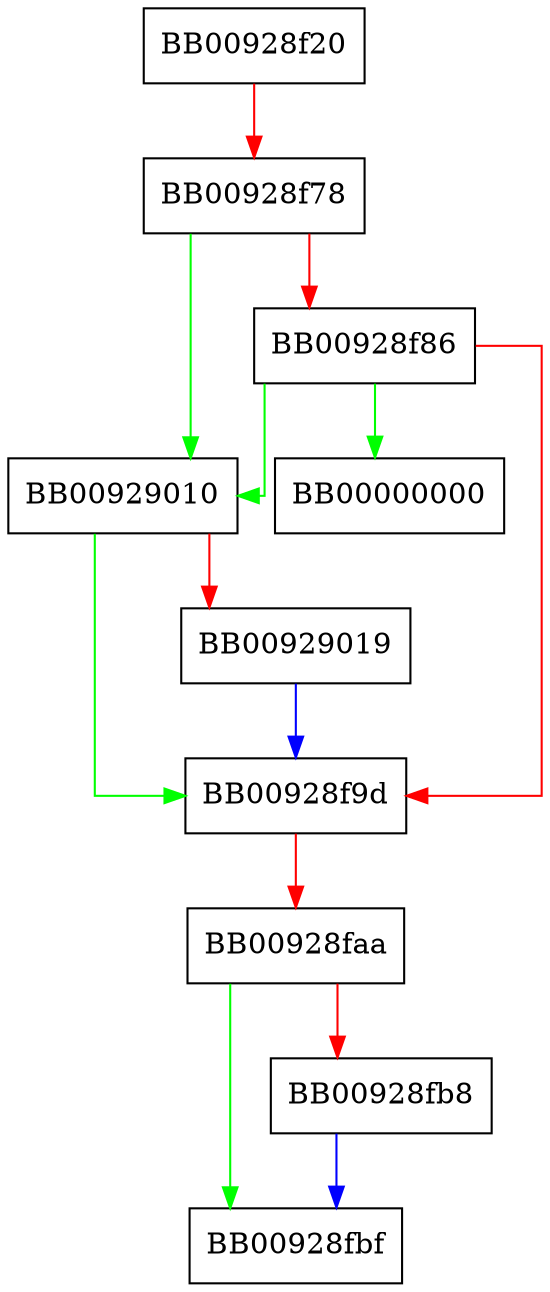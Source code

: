 digraph uw_init_context_1 {
  node [shape="box"];
  graph [splines=ortho];
  BB00928f20 -> BB00928f78 [color="red"];
  BB00928f78 -> BB00929010 [color="green"];
  BB00928f78 -> BB00928f86 [color="red"];
  BB00928f86 -> BB00000000 [color="green"];
  BB00928f86 -> BB00929010 [color="green"];
  BB00928f86 -> BB00928f9d [color="red"];
  BB00928f9d -> BB00928faa [color="red"];
  BB00928faa -> BB00928fbf [color="green"];
  BB00928faa -> BB00928fb8 [color="red"];
  BB00928fb8 -> BB00928fbf [color="blue"];
  BB00929010 -> BB00928f9d [color="green"];
  BB00929010 -> BB00929019 [color="red"];
  BB00929019 -> BB00928f9d [color="blue"];
}